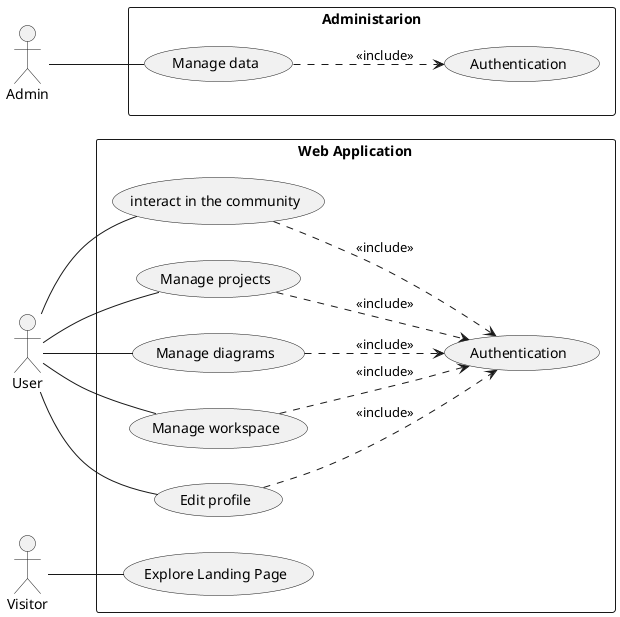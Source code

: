 @startuml

left to right direction

actor "User" as User
actor "Admin" as Admin
actor "Visitor" as Visitor

rectangle "Web Application" {
    usecase "Explore Landing Page" as ExploreLandingPage
    usecase "Authentication" as user_auth

    usecase "interact in the community" as InteractWithCommunity
    usecase "Manage projects" as ManageProjects
    usecase "Manage diagrams" as ManageDiagrams
    usecase "Manage workspace" as ManageWorkspace
    usecase "Edit profile" as EditProfile

    

}

rectangle "Administarion" {
    usecase "Authentication" as admin_auth

    usecase "Manage data" as ManageData
}

Visitor -- ExploreLandingPage
User -- InteractWithCommunity
User -- ManageProjects
User -- ManageDiagrams
User -- EditProfile
User -- ManageWorkspace


Admin -- ManageData


InteractWithCommunity ..> user_auth : <<include>>
ManageProjects ..> user_auth : <<include>>
ManageDiagrams ..> user_auth : <<include>>
ManageWorkspace ..> user_auth : <<include>>
EditProfile ..> user_auth : <<include>>
ManageData ..> admin_auth : <<include>>






@enduml